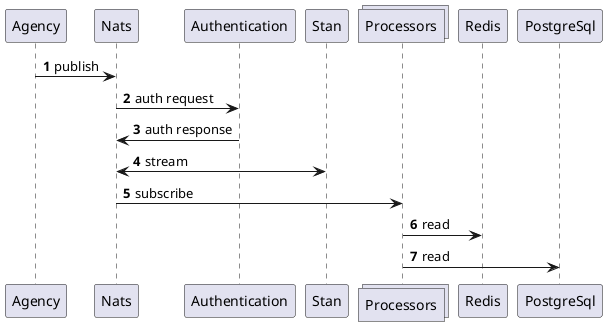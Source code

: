@startuml
autonumber
Agency -> Nats: publish
Nats -> Authentication: auth request
Nats <- Authentication: auth response
Nats <-> Stan: stream
collections Processors
Processors <- Nats: subscribe
Processors -> Redis: read
Processors -> PostgreSql: read
@enduml